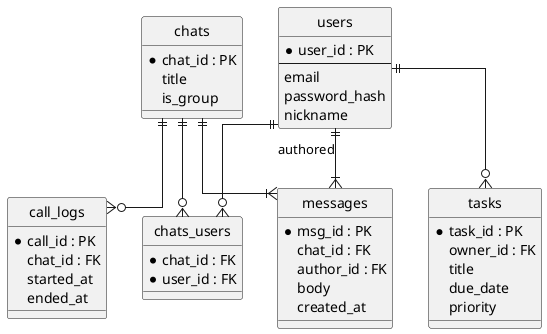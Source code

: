 ' docs/diagrams/erd_crows_foot.puml
@startuml ERD_CrowsFoot
hide circle
skinparam linetype ortho

entity "users" as users {
  * user_id : PK
  --
  email
  password_hash
  nickname
}

entity "chats" as chats {
  * chat_id : PK
  title
  is_group
}

entity "chats_users" as cu {
  * chat_id : FK
  * user_id : FK
}

entity "messages" as msgs {
  * msg_id : PK
  chat_id : FK
  author_id : FK
  body
  created_at
}

entity "tasks" as tasks {
  * task_id : PK
  owner_id : FK
  title
  due_date
  priority
}

entity "call_logs" as calls {
  * call_id : PK
  chat_id : FK
  started_at
  ended_at
}

' Crow’s Foot cardinalities
users ||--o{ cu
chats ||--o{ cu
chats ||--|{ msgs
users ||--|{ msgs : authored
users ||--o{ tasks
chats ||--o{ calls
@enduml
